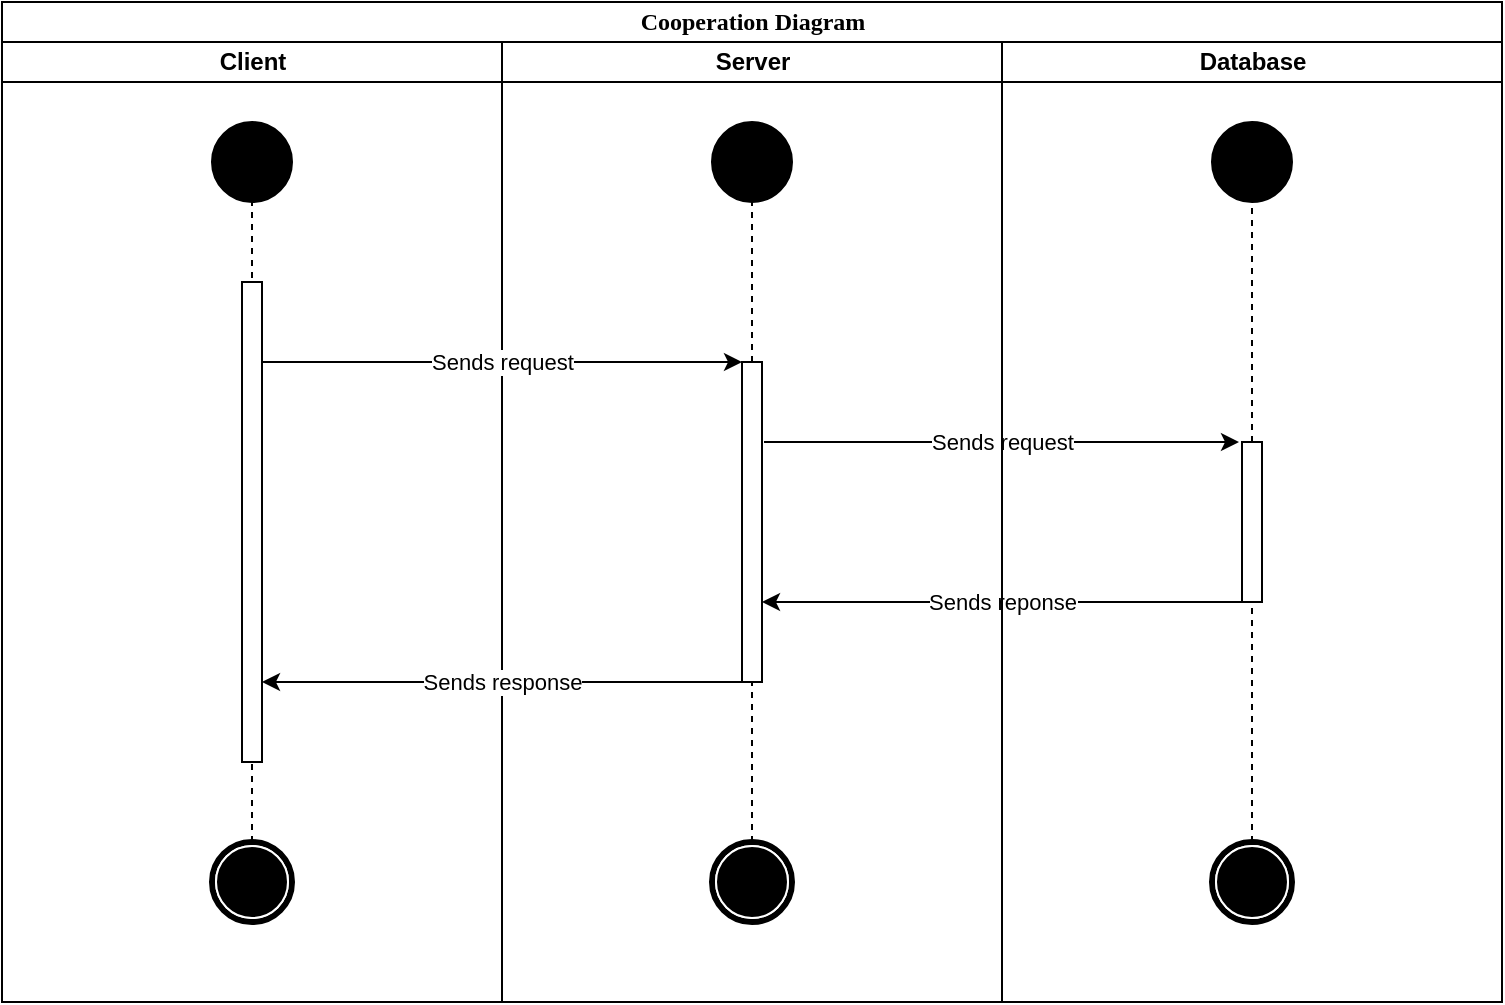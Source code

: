<mxfile version="14.4.9" type="device"><diagram name="Page-1" id="0783ab3e-0a74-02c8-0abd-f7b4e66b4bec"><mxGraphModel dx="1673" dy="898" grid="1" gridSize="10" guides="1" tooltips="1" connect="1" arrows="1" fold="1" page="1" pageScale="1" pageWidth="850" pageHeight="1100" background="#ffffff" math="0" shadow="0"><root><mxCell id="0"/><mxCell id="1" parent="0"/><mxCell id="1c1d494c118603dd-1" value="Cooperation Diagram" style="swimlane;html=1;childLayout=stackLayout;startSize=20;rounded=0;shadow=0;comic=0;labelBackgroundColor=none;strokeWidth=1;fontFamily=Verdana;fontSize=12;align=center;" parent="1" vertex="1"><mxGeometry x="40" y="20" width="750" height="500" as="geometry"/></mxCell><mxCell id="1c1d494c118603dd-2" value="Client" style="swimlane;html=1;startSize=20;" parent="1c1d494c118603dd-1" vertex="1"><mxGeometry y="20" width="250" height="480" as="geometry"/></mxCell><mxCell id="U0sJbCnVndzaFYMYRFgC-5" value="" style="ellipse;whiteSpace=wrap;html=1;rounded=0;shadow=0;comic=0;labelBackgroundColor=none;strokeWidth=1;fillColor=#000000;fontFamily=Verdana;fontSize=12;align=center;" vertex="1" parent="1c1d494c118603dd-2"><mxGeometry x="105" y="40" width="40" height="40" as="geometry"/></mxCell><mxCell id="U0sJbCnVndzaFYMYRFgC-6" value="" style="shape=mxgraph.bpmn.shape;html=1;verticalLabelPosition=bottom;labelBackgroundColor=#ffffff;verticalAlign=top;perimeter=ellipsePerimeter;outline=end;symbol=terminate;rounded=0;shadow=0;comic=0;strokeWidth=1;fontFamily=Verdana;fontSize=12;align=center;" vertex="1" parent="1c1d494c118603dd-2"><mxGeometry x="105" y="400" width="40" height="40" as="geometry"/></mxCell><mxCell id="U0sJbCnVndzaFYMYRFgC-7" value="" style="endArrow=none;dashed=1;html=1;entryX=0.5;entryY=1;entryDx=0;entryDy=0;" edge="1" parent="1c1d494c118603dd-2" target="U0sJbCnVndzaFYMYRFgC-5"><mxGeometry width="50" height="50" relative="1" as="geometry"><mxPoint x="125" y="400" as="sourcePoint"/><mxPoint x="-375" y="510" as="targetPoint"/></mxGeometry></mxCell><mxCell id="U0sJbCnVndzaFYMYRFgC-11" value="" style="html=1;points=[];perimeter=orthogonalPerimeter;" vertex="1" parent="1c1d494c118603dd-2"><mxGeometry x="120" y="120" width="10" height="240" as="geometry"/></mxCell><mxCell id="1c1d494c118603dd-3" value="Server" style="swimlane;html=1;startSize=20;" parent="1c1d494c118603dd-1" vertex="1"><mxGeometry x="250" y="20" width="250" height="480" as="geometry"/></mxCell><mxCell id="U0sJbCnVndzaFYMYRFgC-2" value="" style="ellipse;whiteSpace=wrap;html=1;rounded=0;shadow=0;comic=0;labelBackgroundColor=none;strokeWidth=1;fillColor=#000000;fontFamily=Verdana;fontSize=12;align=center;" vertex="1" parent="1c1d494c118603dd-3"><mxGeometry x="105" y="40" width="40" height="40" as="geometry"/></mxCell><mxCell id="U0sJbCnVndzaFYMYRFgC-3" value="" style="shape=mxgraph.bpmn.shape;html=1;verticalLabelPosition=bottom;labelBackgroundColor=#ffffff;verticalAlign=top;perimeter=ellipsePerimeter;outline=end;symbol=terminate;rounded=0;shadow=0;comic=0;strokeWidth=1;fontFamily=Verdana;fontSize=12;align=center;" vertex="1" parent="1c1d494c118603dd-3"><mxGeometry x="105" y="400" width="40" height="40" as="geometry"/></mxCell><mxCell id="U0sJbCnVndzaFYMYRFgC-4" value="" style="endArrow=none;dashed=1;html=1;entryX=0.5;entryY=1;entryDx=0;entryDy=0;exitX=0.5;exitY=0;exitDx=0;exitDy=0;" edge="1" parent="1c1d494c118603dd-3" source="U0sJbCnVndzaFYMYRFgC-12" target="U0sJbCnVndzaFYMYRFgC-2"><mxGeometry width="50" height="50" relative="1" as="geometry"><mxPoint x="-425" y="560" as="sourcePoint"/><mxPoint x="-375" y="510" as="targetPoint"/></mxGeometry></mxCell><mxCell id="U0sJbCnVndzaFYMYRFgC-12" value="" style="html=1;points=[];perimeter=orthogonalPerimeter;" vertex="1" parent="1c1d494c118603dd-3"><mxGeometry x="120" y="160" width="10" height="160" as="geometry"/></mxCell><mxCell id="U0sJbCnVndzaFYMYRFgC-13" value="" style="endArrow=none;dashed=1;html=1;entryX=0.5;entryY=1;entryDx=0;entryDy=0;" edge="1" parent="1c1d494c118603dd-3" target="U0sJbCnVndzaFYMYRFgC-12"><mxGeometry width="50" height="50" relative="1" as="geometry"><mxPoint x="125" y="400" as="sourcePoint"/><mxPoint x="415" y="120" as="targetPoint"/></mxGeometry></mxCell><mxCell id="U0sJbCnVndzaFYMYRFgC-20" value="Sends reponse" style="endArrow=classic;html=1;" edge="1" parent="1c1d494c118603dd-3" target="U0sJbCnVndzaFYMYRFgC-12"><mxGeometry width="50" height="50" relative="1" as="geometry"><mxPoint x="370" y="280" as="sourcePoint"/><mxPoint x="140" y="280" as="targetPoint"/></mxGeometry></mxCell><mxCell id="U0sJbCnVndzaFYMYRFgC-19" value="Sends request" style="endArrow=classic;html=1;entryX=-0.15;entryY=0;entryDx=0;entryDy=0;entryPerimeter=0;" edge="1" parent="1c1d494c118603dd-1" target="U0sJbCnVndzaFYMYRFgC-17"><mxGeometry width="50" height="50" relative="1" as="geometry"><mxPoint x="381" y="220" as="sourcePoint"/><mxPoint x="500" y="270" as="targetPoint"/></mxGeometry></mxCell><mxCell id="1c1d494c118603dd-4" value="Database" style="swimlane;html=1;startSize=20;" parent="1c1d494c118603dd-1" vertex="1"><mxGeometry x="500" y="20" width="250" height="480" as="geometry"/></mxCell><mxCell id="U0sJbCnVndzaFYMYRFgC-8" value="" style="ellipse;whiteSpace=wrap;html=1;rounded=0;shadow=0;comic=0;labelBackgroundColor=none;strokeWidth=1;fillColor=#000000;fontFamily=Verdana;fontSize=12;align=center;" vertex="1" parent="1c1d494c118603dd-4"><mxGeometry x="105" y="40" width="40" height="40" as="geometry"/></mxCell><mxCell id="U0sJbCnVndzaFYMYRFgC-9" value="" style="shape=mxgraph.bpmn.shape;html=1;verticalLabelPosition=bottom;labelBackgroundColor=#ffffff;verticalAlign=top;perimeter=ellipsePerimeter;outline=end;symbol=terminate;rounded=0;shadow=0;comic=0;strokeWidth=1;fontFamily=Verdana;fontSize=12;align=center;" vertex="1" parent="1c1d494c118603dd-4"><mxGeometry x="105" y="400" width="40" height="40" as="geometry"/></mxCell><mxCell id="U0sJbCnVndzaFYMYRFgC-10" value="" style="endArrow=none;dashed=1;html=1;entryX=0.5;entryY=1;entryDx=0;entryDy=0;exitX=0.5;exitY=0;exitDx=0;exitDy=0;" edge="1" parent="1c1d494c118603dd-4" source="U0sJbCnVndzaFYMYRFgC-17" target="U0sJbCnVndzaFYMYRFgC-8"><mxGeometry width="50" height="50" relative="1" as="geometry"><mxPoint x="-425" y="560" as="sourcePoint"/><mxPoint x="-375" y="510" as="targetPoint"/></mxGeometry></mxCell><mxCell id="U0sJbCnVndzaFYMYRFgC-17" value="" style="html=1;points=[];perimeter=orthogonalPerimeter;" vertex="1" parent="1c1d494c118603dd-4"><mxGeometry x="120" y="200" width="10" height="80" as="geometry"/></mxCell><mxCell id="U0sJbCnVndzaFYMYRFgC-18" value="" style="endArrow=none;dashed=1;html=1;entryX=0.5;entryY=1;entryDx=0;entryDy=0;" edge="1" parent="1c1d494c118603dd-4" target="U0sJbCnVndzaFYMYRFgC-17"><mxGeometry width="50" height="50" relative="1" as="geometry"><mxPoint x="125" y="400" as="sourcePoint"/><mxPoint x="665" y="120" as="targetPoint"/></mxGeometry></mxCell><mxCell id="U0sJbCnVndzaFYMYRFgC-14" value="Sends request" style="endArrow=classic;html=1;entryX=0;entryY=0;entryDx=0;entryDy=0;entryPerimeter=0;" edge="1" parent="1c1d494c118603dd-1" source="U0sJbCnVndzaFYMYRFgC-11" target="U0sJbCnVndzaFYMYRFgC-12"><mxGeometry width="50" height="50" relative="1" as="geometry"><mxPoint x="170" y="190" as="sourcePoint"/><mxPoint x="220" y="140" as="targetPoint"/></mxGeometry></mxCell><mxCell id="U0sJbCnVndzaFYMYRFgC-21" value="Sends response" style="endArrow=classic;html=1;exitX=0;exitY=1;exitDx=0;exitDy=0;exitPerimeter=0;" edge="1" parent="1c1d494c118603dd-1" source="U0sJbCnVndzaFYMYRFgC-12" target="U0sJbCnVndzaFYMYRFgC-11"><mxGeometry width="50" height="50" relative="1" as="geometry"><mxPoint x="180" y="370" as="sourcePoint"/><mxPoint x="230" y="320" as="targetPoint"/></mxGeometry></mxCell></root></mxGraphModel></diagram></mxfile>